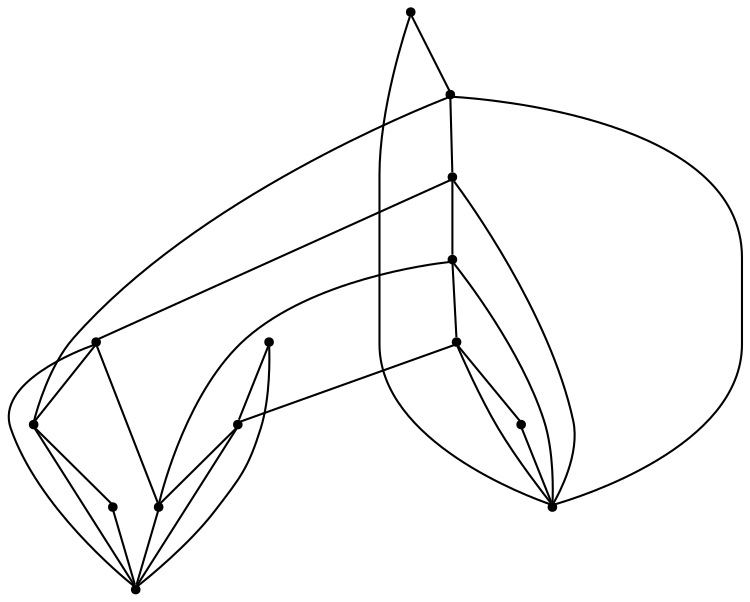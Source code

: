 graph {
  node [shape=point,comment="{\"directed\":false,\"doi\":\"10.1007/978-3-642-36763-2_17\",\"figure\":\"3\"}"]

  v0 [pos="1314.3536965192636,1070.2350923456258"]
  v1 [pos="1314.3536965192636,1322.9096123838524"]
  v2 [pos="1162.6652433192507,1322.9096123838524"]
  v3 [pos="1162.6652433192507,1070.2350923456258"]
  v4 [pos="1314.3536965192636,1120.7682635613887"]
  v5 [pos="1390.1959189583126,1196.5722490331132"]
  v6 [pos="1314.3536965192636,1171.303723970097"]
  v7 [pos="1314.3536965192636,1221.8379126049467"]
  v8 [pos="1314.3536965192638,1272.3723555945683"]
  v9 [pos="1086.818885309972,1196.5722490331132"]
  v10 [pos="1162.6652433192507,1120.768422533121"]
  v11 [pos="1162.6652433192507,1171.3037239700973"]
  v12 [pos="1162.6652433192507,1221.837912604947"]
  v13 [pos="1162.6652433192507,1272.3723555945683"]

  v0 -- v1 [id="-1",pos="1314.3536965192636,1070.2350923456258 1363.1858735477858,1081.2190216320673 1401.3299556268387,1119.3377723249916 1412.3170841159808,1168.1457823012697 1428.0242343443026,1237.9196202270687 1384.1635217249147,1307.2101840865175 1314.3536965192636,1322.9096123838524"]
  v2 -- v13 [id="-2",pos="1162.6652433192507,1322.9096123838524 1162.6652433192507,1272.3723555945683 1162.6652433192507,1272.3723555945683 1162.6652433192507,1272.3723555945683"]
  v2 -- v1 [id="-3",pos="1162.6652433192507,1322.9096123838524 1314.3536965192636,1322.9096123838524 1314.3536965192636,1322.9096123838524 1314.3536965192636,1322.9096123838524"]
  v13 -- v12 [id="-4",pos="1162.6652433192507,1272.3723555945683 1162.6652433192507,1221.837912604947 1162.6652433192507,1221.837912604947 1162.6652433192507,1221.837912604947"]
  v13 -- v9 [id="-5",pos="1162.6652433192507,1272.3723555945683 1086.818885309972,1196.5722490331132 1086.818885309972,1196.5722490331132 1086.818885309972,1196.5722490331132"]
  v13 -- v8 [id="-6",pos="1162.6652433192507,1272.3723555945683 1314.3536965192638,1272.3723555945683 1314.3536965192638,1272.3723555945683 1314.3536965192638,1272.3723555945683"]
  v12 -- v9 [id="-7",pos="1162.6652433192507,1221.837912604947 1086.818885309972,1196.5722490331132 1086.818885309972,1196.5722490331132 1086.818885309972,1196.5722490331132"]
  v11 -- v9 [id="-8",pos="1162.6652433192507,1171.3037239700973 1086.818885309972,1196.5722490331132 1086.818885309972,1196.5722490331132 1086.818885309972,1196.5722490331132"]
  v11 -- v10 [id="-9",pos="1162.6652433192507,1171.3037239700973 1162.6652433192507,1120.768422533121 1162.6652433192507,1120.768422533121 1162.6652433192507,1120.768422533121"]
  v10 -- v9 [id="-10",pos="1162.6652433192507,1120.768422533121 1086.818885309972,1196.5722490331132 1086.818885309972,1196.5722490331132 1086.818885309972,1196.5722490331132"]
  v10 -- v3 [id="-11",pos="1162.6652433192507,1120.768422533121 1162.6652433192507,1070.2350923456258 1162.6652433192507,1070.2350923456258 1162.6652433192507,1070.2350923456258"]
  v10 -- v4 [id="-12",pos="1162.6652433192507,1120.768422533121 1314.3536965192636,1120.7682635613887 1314.3536965192636,1120.7682635613887 1314.3536965192636,1120.7682635613887"]
  v3 -- v9 [id="-13",pos="1162.6652433192507,1070.2350923456258 1086.818885309972,1196.5722490331132 1086.818885309972,1196.5722490331132 1086.818885309972,1196.5722490331132"]
  v3 -- v0 [id="-14",pos="1162.6652433192507,1070.2350923456258 1314.3536965192636,1070.2350923456258 1314.3536965192636,1070.2350923456258 1314.3536965192636,1070.2350923456258"]
  v1 -- v5 [id="-15",pos="1314.3536965192636,1322.9096123838524 1390.1959189583126,1196.5722490331132 1390.1959189583126,1196.5722490331132 1390.1959189583126,1196.5722490331132"]
  v8 -- v5 [id="-16",pos="1314.3536965192638,1272.3723555945683 1390.1959189583126,1196.5722490331132 1390.1959189583126,1196.5722490331132 1390.1959189583126,1196.5722490331132"]
  v8 -- v1 [id="-17",pos="1314.3536965192638,1272.3723555945683 1314.3536965192636,1322.9096123838524 1314.3536965192636,1322.9096123838524 1314.3536965192636,1322.9096123838524"]
  v7 -- v5 [id="-18",pos="1314.3536965192636,1221.8379126049467 1390.1959189583126,1196.5722490331132 1390.1959189583126,1196.5722490331132 1390.1959189583126,1196.5722490331132"]
  v7 -- v8 [id="-19",pos="1314.3536965192636,1221.8379126049467 1314.3536965192638,1272.3723555945683 1314.3536965192638,1272.3723555945683 1314.3536965192638,1272.3723555945683"]
  v6 -- v5 [id="-20",pos="1314.3536965192636,1171.303723970097 1390.1959189583126,1196.5722490331132 1390.1959189583126,1196.5722490331132 1390.1959189583126,1196.5722490331132"]
  v4 -- v5 [id="-21",pos="1314.3536965192636,1120.7682635613887 1390.1959189583126,1196.5722490331132 1390.1959189583126,1196.5722490331132 1390.1959189583126,1196.5722490331132"]
  v4 -- v6 [id="-22",pos="1314.3536965192636,1120.7682635613887 1314.3536965192636,1171.303723970097 1314.3536965192636,1171.303723970097 1314.3536965192636,1171.303723970097"]
  v0 -- v5 [id="-23",pos="1314.3536965192636,1070.2350923456258 1390.1959189583126,1196.5722490331132 1390.1959189583126,1196.5722490331132 1390.1959189583126,1196.5722490331132"]
  v0 -- v4 [id="-24",pos="1314.3536965192636,1070.2350923456258 1314.3536965192636,1120.7682635613887 1314.3536965192636,1120.7682635613887 1314.3536965192636,1120.7682635613887"]
  v3 -- v2 [id="-25",pos="1162.6652433192507,1070.2350923456258 1113.580923755043,1080.9856511289745 1075.8286392371185,1118.908548647641 1064.783231019819,1167.3790298417891 1048.8342453693065,1237.3404544117636 1092.6616825543863,1306.9726167296906 1162.6652433192507,1322.9096123838524"]
  v2 -- v9 [id="-26",pos="1162.6652433192507,1322.9096123838524 1086.818885309972,1196.5722490331132 1086.818885309972,1196.5722490331132 1086.818885309972,1196.5722490331132"]
}